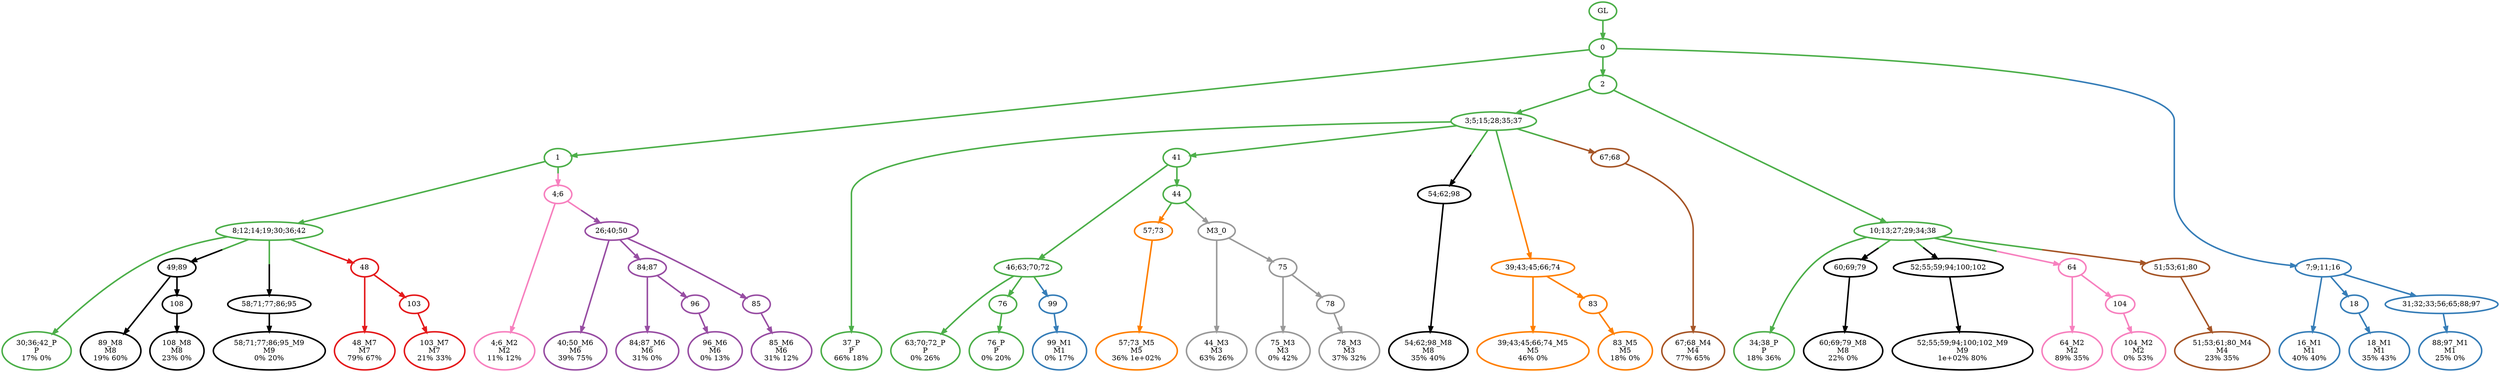 digraph T {
	{
		rank=same
		65 [penwidth=3,colorscheme=set19,color=3,label="30;36;42_P\nP\n17% 0%"]
		62 [penwidth=3,colorscheme=set19,color=3,label="37_P\nP\n66% 18%"]
		59 [penwidth=3,colorscheme=set19,color=3,label="63;70;72_P\nP\n0% 26%"]
		57 [penwidth=3,colorscheme=set19,color=3,label="76_P\nP\n0% 20%"]
		55 [penwidth=3,colorscheme=set19,color=3,label="34;38_P\nP\n18% 36%"]
		54 [penwidth=3,colorscheme=set19,color=2,label="99_M1\nM1\n0% 17%"]
		53 [penwidth=3,colorscheme=set19,color=2,label="16_M1\nM1\n40% 40%"]
		51 [penwidth=3,colorscheme=set19,color=2,label="18_M1\nM1\n35% 43%"]
		49 [penwidth=3,colorscheme=set19,color=2,label="88;97_M1\nM1\n25% 0%"]
		48 [penwidth=3,colorscheme=set19,color=8,label="4;6_M2\nM2\n11% 12%"]
		47 [penwidth=3,colorscheme=set19,color=8,label="64_M2\nM2\n89% 35%"]
		45 [penwidth=3,colorscheme=set19,color=8,label="104_M2\nM2\n0% 53%"]
		43 [penwidth=3,colorscheme=set19,color=9,label="44_M3\nM3\n63% 26%"]
		41 [penwidth=3,colorscheme=set19,color=9,label="75_M3\nM3\n0% 42%"]
		39 [penwidth=3,colorscheme=set19,color=9,label="78_M3\nM3\n37% 32%"]
		38 [penwidth=3,colorscheme=set19,color=7,label="67;68_M4\nM4\n77% 65%"]
		37 [penwidth=3,colorscheme=set19,color=7,label="51;53;61;80_M4\nM4\n23% 35%"]
		36 [penwidth=3,colorscheme=set19,color=5,label="39;43;45;66;74_M5\nM5\n46% 0%"]
		34 [penwidth=3,colorscheme=set19,color=5,label="83_M5\nM5\n18% 0%"]
		33 [penwidth=3,colorscheme=set19,color=5,label="57;73_M5\nM5\n36% 1e+02%"]
		32 [penwidth=3,colorscheme=set19,color=4,label="40;50_M6\nM6\n39% 75%"]
		30 [penwidth=3,colorscheme=set19,color=4,label="84;87_M6\nM6\n31% 0%"]
		28 [penwidth=3,colorscheme=set19,color=4,label="96_M6\nM6\n0% 13%"]
		26 [penwidth=3,colorscheme=set19,color=4,label="85_M6\nM6\n31% 12%"]
		25 [penwidth=3,colorscheme=set19,color=1,label="48_M7\nM7\n79% 67%"]
		23 [penwidth=3,colorscheme=set19,color=1,label="103_M7\nM7\n21% 33%"]
		22 [penwidth=3,colorscheme=set19,color=10,label="89_M8\nM8\n19% 60%"]
		20 [penwidth=3,colorscheme=set19,color=10,label="108_M8\nM8\n23% 0%"]
		19 [penwidth=3,colorscheme=set19,color=10,label="54;62;98_M8\nM8\n35% 40%"]
		18 [penwidth=3,colorscheme=set19,color=10,label="60;69;79_M8\nM8\n22% 0%"]
		17 [penwidth=3,colorscheme=set19,color=10,label="58;71;77;86;95_M9\nM9\n0% 20%"]
		16 [penwidth=3,colorscheme=set19,color=10,label="52;55;59;94;100;102_M9\nM9\n1e+02% 80%"]
	}
	69 [penwidth=3,colorscheme=set19,color=3,label="GL"]
	68 [penwidth=3,colorscheme=set19,color=3,label="0"]
	67 [penwidth=3,colorscheme=set19,color=3,label="1"]
	66 [penwidth=3,colorscheme=set19,color=3,label="8;12;14;19;30;36;42"]
	64 [penwidth=3,colorscheme=set19,color=3,label="2"]
	63 [penwidth=3,colorscheme=set19,color=3,label="3;5;15;28;35;37"]
	61 [penwidth=3,colorscheme=set19,color=3,label="41"]
	60 [penwidth=3,colorscheme=set19,color=3,label="46;63;70;72"]
	58 [penwidth=3,colorscheme=set19,color=3,label="76"]
	56 [penwidth=3,colorscheme=set19,color=3,label="10;13;27;29;34;38"]
	52 [penwidth=3,colorscheme=set19,color=2,label="18"]
	50 [penwidth=3,colorscheme=set19,color=2,label="31;32;33;56;65;88;97"]
	46 [penwidth=3,colorscheme=set19,color=8,label="104"]
	44 [penwidth=3,colorscheme=set19,color=3,label="44"]
	42 [penwidth=3,colorscheme=set19,color=9,label="75"]
	40 [penwidth=3,colorscheme=set19,color=9,label="78"]
	35 [penwidth=3,colorscheme=set19,color=5,label="83"]
	31 [penwidth=3,colorscheme=set19,color=4,label="84;87"]
	29 [penwidth=3,colorscheme=set19,color=4,label="96"]
	27 [penwidth=3,colorscheme=set19,color=4,label="85"]
	24 [penwidth=3,colorscheme=set19,color=1,label="103"]
	21 [penwidth=3,colorscheme=set19,color=10,label="108"]
	15 [penwidth=3,colorscheme=set19,color=4,label="26;40;50"]
	14 [penwidth=3,colorscheme=set19,color=2,label="99"]
	13 [penwidth=3,colorscheme=set19,color=10,label="49;89"]
	12 [penwidth=3,colorscheme=set19,color=10,label="60;69;79"]
	11 [penwidth=3,colorscheme=set19,color=10,label="54;62;98"]
	10 [penwidth=3,colorscheme=set19,color=10,label="58;71;77;86;95"]
	9 [penwidth=3,colorscheme=set19,color=10,label="52;55;59;94;100;102"]
	8 [penwidth=3,colorscheme=set19,color=8,label="64"]
	7 [penwidth=3,colorscheme=set19,color=1,label="48"]
	6 [penwidth=3,colorscheme=set19,color=7,label="51;53;61;80"]
	5 [penwidth=3,colorscheme=set19,color=5,label="57;73"]
	4 [penwidth=3,colorscheme=set19,color=5,label="39;43;45;66;74"]
	3 [penwidth=3,colorscheme=set19,color=7,label="67;68"]
	2 [penwidth=3,colorscheme=set19,color=9,label="M3_0"]
	1 [penwidth=3,colorscheme=set19,color=8,label="4;6"]
	0 [penwidth=3,colorscheme=set19,color=2,label="7;9;11;16"]
	69 -> 68 [penwidth=3,colorscheme=set19,color=3]
	68 -> 67 [penwidth=3,colorscheme=set19,color=3]
	68 -> 64 [penwidth=3,colorscheme=set19,color=3]
	68 -> 0 [penwidth=3,colorscheme=set19,color="3;0.5:2"]
	67 -> 66 [penwidth=3,colorscheme=set19,color=3]
	67 -> 1 [penwidth=3,colorscheme=set19,color="3;0.5:8"]
	66 -> 65 [penwidth=3,colorscheme=set19,color=3]
	66 -> 10 [penwidth=3,colorscheme=set19,color="3;0.5:10"]
	66 -> 13 [penwidth=3,colorscheme=set19,color="3;0.5:10"]
	66 -> 7 [penwidth=3,colorscheme=set19,color="3;0.5:1"]
	64 -> 56 [penwidth=3,colorscheme=set19,color=3]
	64 -> 63 [penwidth=3,colorscheme=set19,color=3]
	63 -> 62 [penwidth=3,colorscheme=set19,color=3]
	63 -> 61 [penwidth=3,colorscheme=set19,color=3]
	63 -> 11 [penwidth=3,colorscheme=set19,color="3;0.5:10"]
	63 -> 4 [penwidth=3,colorscheme=set19,color="3;0.5:5"]
	63 -> 3 [penwidth=3,colorscheme=set19,color="3;0.5:7"]
	61 -> 44 [penwidth=3,colorscheme=set19,color=3]
	61 -> 60 [penwidth=3,colorscheme=set19,color=3]
	60 -> 59 [penwidth=3,colorscheme=set19,color=3]
	60 -> 58 [penwidth=3,colorscheme=set19,color=3]
	60 -> 14 [penwidth=3,colorscheme=set19,color="3;0.5:2"]
	58 -> 57 [penwidth=3,colorscheme=set19,color=3]
	56 -> 55 [penwidth=3,colorscheme=set19,color=3]
	56 -> 9 [penwidth=3,colorscheme=set19,color="3;0.5:10"]
	56 -> 12 [penwidth=3,colorscheme=set19,color="3;0.5:10"]
	56 -> 6 [penwidth=3,colorscheme=set19,color="3;0.5:7"]
	56 -> 8 [penwidth=3,colorscheme=set19,color="3;0.5:8"]
	52 -> 51 [penwidth=3,colorscheme=set19,color=2]
	50 -> 49 [penwidth=3,colorscheme=set19,color=2]
	46 -> 45 [penwidth=3,colorscheme=set19,color=8]
	44 -> 2 [penwidth=3,colorscheme=set19,color="3;0.5:9"]
	44 -> 5 [penwidth=3,colorscheme=set19,color="3;0.5:5"]
	42 -> 41 [penwidth=3,colorscheme=set19,color=9]
	42 -> 40 [penwidth=3,colorscheme=set19,color=9]
	40 -> 39 [penwidth=3,colorscheme=set19,color=9]
	35 -> 34 [penwidth=3,colorscheme=set19,color=5]
	31 -> 30 [penwidth=3,colorscheme=set19,color=4]
	31 -> 29 [penwidth=3,colorscheme=set19,color=4]
	29 -> 28 [penwidth=3,colorscheme=set19,color=4]
	27 -> 26 [penwidth=3,colorscheme=set19,color=4]
	24 -> 23 [penwidth=3,colorscheme=set19,color=1]
	21 -> 20 [penwidth=3,colorscheme=set19,color=10]
	15 -> 32 [penwidth=3,colorscheme=set19,color=4]
	15 -> 31 [penwidth=3,colorscheme=set19,color=4]
	15 -> 27 [penwidth=3,colorscheme=set19,color=4]
	14 -> 54 [penwidth=3,colorscheme=set19,color=2]
	13 -> 22 [penwidth=3,colorscheme=set19,color=10]
	13 -> 21 [penwidth=3,colorscheme=set19,color=10]
	12 -> 18 [penwidth=3,colorscheme=set19,color=10]
	11 -> 19 [penwidth=3,colorscheme=set19,color=10]
	10 -> 17 [penwidth=3,colorscheme=set19,color=10]
	9 -> 16 [penwidth=3,colorscheme=set19,color=10]
	8 -> 47 [penwidth=3,colorscheme=set19,color=8]
	8 -> 46 [penwidth=3,colorscheme=set19,color=8]
	7 -> 25 [penwidth=3,colorscheme=set19,color=1]
	7 -> 24 [penwidth=3,colorscheme=set19,color=1]
	6 -> 37 [penwidth=3,colorscheme=set19,color=7]
	5 -> 33 [penwidth=3,colorscheme=set19,color=5]
	4 -> 36 [penwidth=3,colorscheme=set19,color=5]
	4 -> 35 [penwidth=3,colorscheme=set19,color=5]
	3 -> 38 [penwidth=3,colorscheme=set19,color=7]
	2 -> 43 [penwidth=3,colorscheme=set19,color=9]
	2 -> 42 [penwidth=3,colorscheme=set19,color=9]
	1 -> 48 [penwidth=3,colorscheme=set19,color=8]
	1 -> 15 [penwidth=3,colorscheme=set19,color="8;0.5:4"]
	0 -> 53 [penwidth=3,colorscheme=set19,color=2]
	0 -> 52 [penwidth=3,colorscheme=set19,color=2]
	0 -> 50 [penwidth=3,colorscheme=set19,color=2]
}
